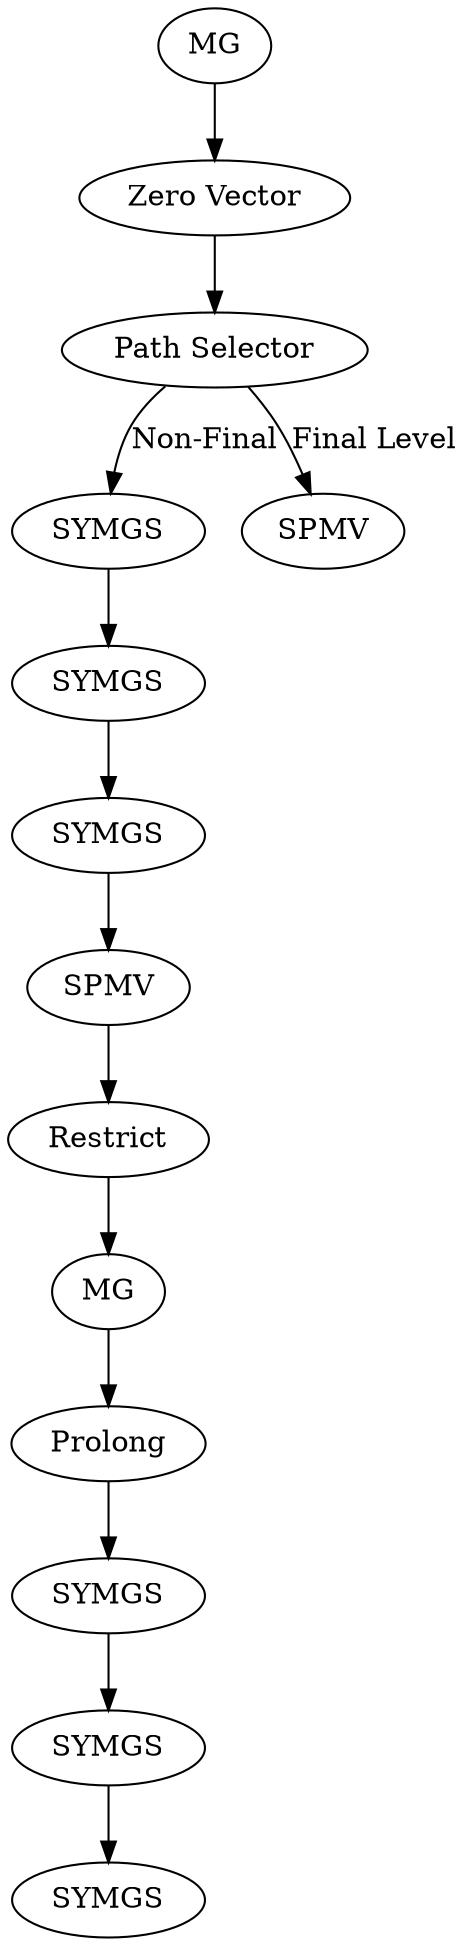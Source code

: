 digraph MG {
  S1 [label="SYMGS"]
  S2 [label="SYMGS"]
  S3 [label="SYMGS"]
  S4 [label="SPMV"]
  S5 [label="Restrict"]
  S6 [label="MG"]
  S7 [label="Prolong"]
  S8 [label="SYMGS"]
  S9 [label="SYMGS"]
  S10 [label="SYMGS"]
  S11 [label="Zero Vector"]
  S12 [label="Path Selector"]
  S13 [label="SPMV"]
  S14 [label="MG"]

  S14 -> S11
  S11 -> S12
  S12 -> S1 [label="Non-Final"]
  S1 -> S2;
  S2 -> S3;
  S3 -> S4;
  S4 -> S5;
  S5 -> S6;
  S6 -> S7;
  S7 -> S8;
  S8 -> S9;
  S9 -> S10;
  S12 -> S13 [label="Final Level"]
}
